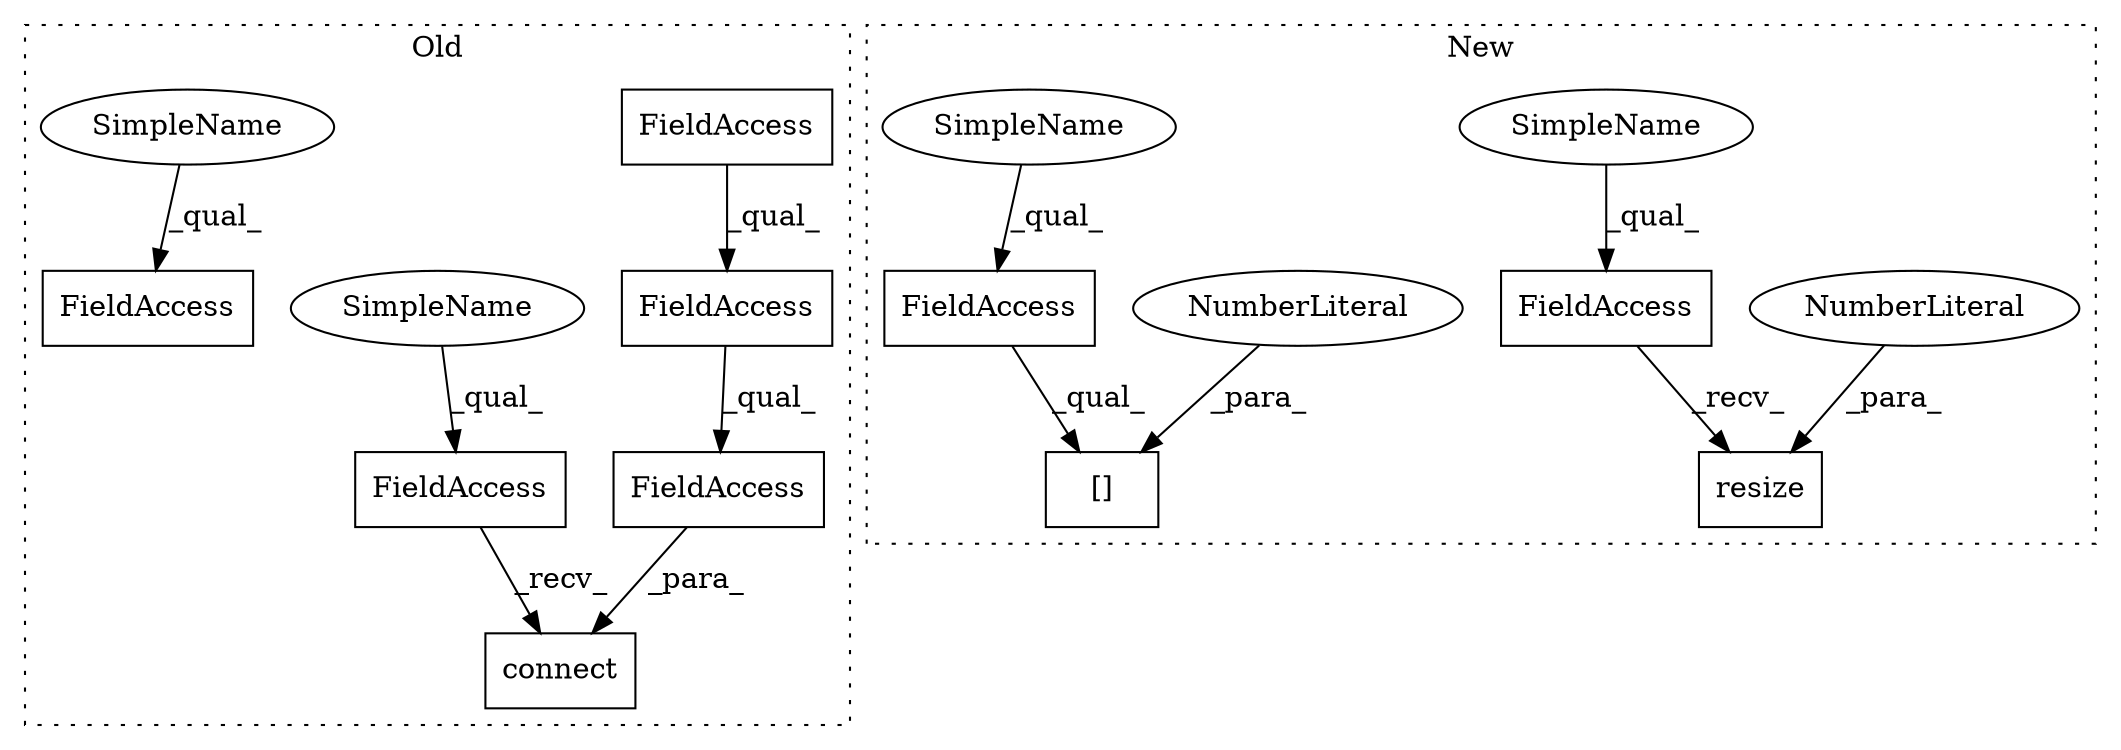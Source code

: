 digraph G {
subgraph cluster0 {
1 [label="connect" a="32" s="3825,3891" l="8,1" shape="box"];
4 [label="FieldAccess" a="22" s="3833" l="58" shape="box"];
5 [label="FieldAccess" a="22" s="3795" l="29" shape="box"];
6 [label="FieldAccess" a="22" s="3947" l="18" shape="box"];
9 [label="FieldAccess" a="22" s="3833" l="41" shape="box"];
10 [label="FieldAccess" a="22" s="3833" l="24" shape="box"];
13 [label="SimpleName" a="42" s="3795" l="12" shape="ellipse"];
14 [label="SimpleName" a="42" s="3947" l="12" shape="ellipse"];
label = "Old";
style="dotted";
}
subgraph cluster1 {
2 [label="[]" a="2" s="4127,4148" l="20,1" shape="box"];
3 [label="FieldAccess" a="22" s="4127" l="19" shape="box"];
7 [label="FieldAccess" a="22" s="4092" l="19" shape="box"];
8 [label="NumberLiteral" a="34" s="4147" l="1" shape="ellipse"];
11 [label="resize" a="32" s="4112,4120" l="7,1" shape="box"];
12 [label="NumberLiteral" a="34" s="4119" l="1" shape="ellipse"];
15 [label="SimpleName" a="42" s="4092" l="12" shape="ellipse"];
16 [label="SimpleName" a="42" s="4127" l="12" shape="ellipse"];
label = "New";
style="dotted";
}
3 -> 2 [label="_qual_"];
4 -> 1 [label="_para_"];
5 -> 1 [label="_recv_"];
7 -> 11 [label="_recv_"];
8 -> 2 [label="_para_"];
9 -> 4 [label="_qual_"];
10 -> 9 [label="_qual_"];
12 -> 11 [label="_para_"];
13 -> 5 [label="_qual_"];
14 -> 6 [label="_qual_"];
15 -> 7 [label="_qual_"];
16 -> 3 [label="_qual_"];
}